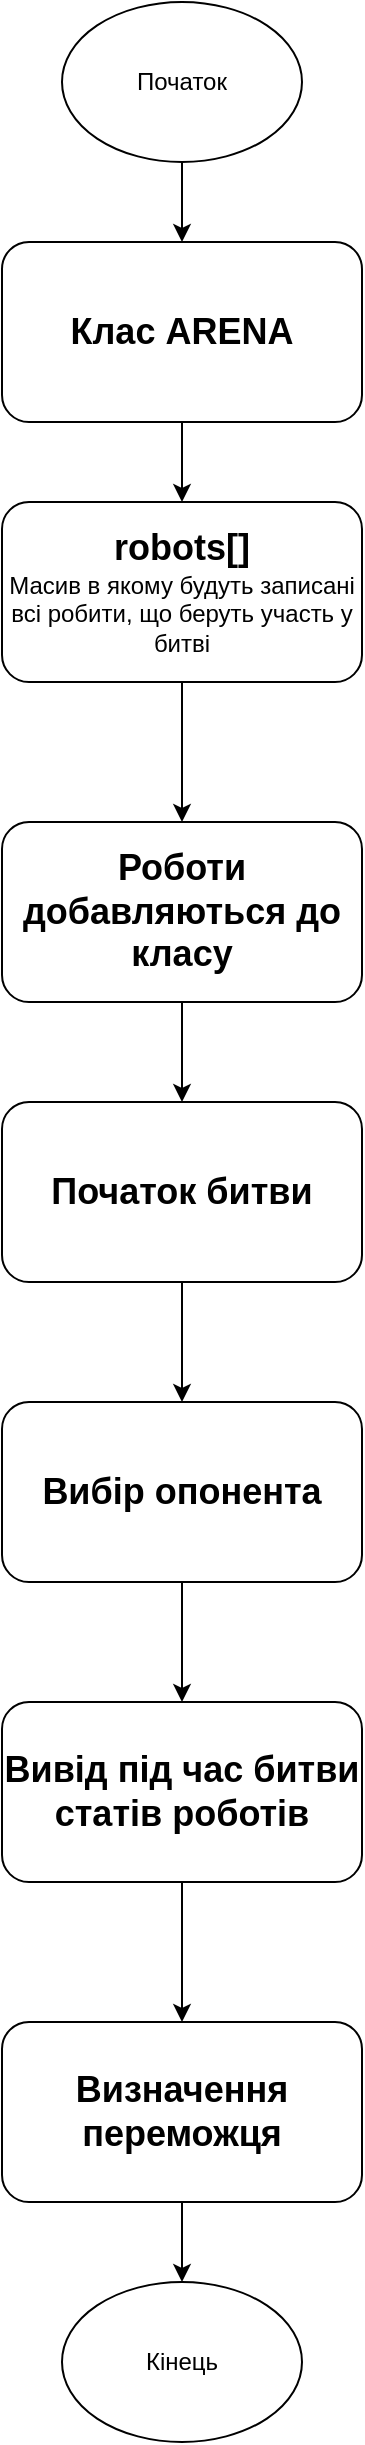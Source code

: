 <mxfile version="22.1.18" type="github">
  <diagram name="Страница — 1" id="YumrHKKEL1VToMLtWHw7">
    <mxGraphModel dx="1393" dy="1958" grid="1" gridSize="10" guides="1" tooltips="1" connect="1" arrows="1" fold="1" page="1" pageScale="1" pageWidth="827" pageHeight="1169" math="0" shadow="0">
      <root>
        <mxCell id="0" />
        <mxCell id="1" parent="0" />
        <mxCell id="52RjmrCREd81JXNjt2tQ-21" style="edgeStyle=orthogonalEdgeStyle;rounded=0;orthogonalLoop=1;jettySize=auto;html=1;exitX=0.5;exitY=1;exitDx=0;exitDy=0;entryX=0.5;entryY=0;entryDx=0;entryDy=0;" edge="1" parent="1" source="52RjmrCREd81JXNjt2tQ-2" target="52RjmrCREd81JXNjt2tQ-20">
          <mxGeometry relative="1" as="geometry" />
        </mxCell>
        <mxCell id="52RjmrCREd81JXNjt2tQ-2" value="Початок" style="ellipse;whiteSpace=wrap;html=1;" vertex="1" parent="1">
          <mxGeometry x="340" y="-70" width="120" height="80" as="geometry" />
        </mxCell>
        <mxCell id="52RjmrCREd81JXNjt2tQ-8" style="edgeStyle=orthogonalEdgeStyle;rounded=0;orthogonalLoop=1;jettySize=auto;html=1;exitX=0.5;exitY=1;exitDx=0;exitDy=0;entryX=0.5;entryY=0;entryDx=0;entryDy=0;" edge="1" parent="1" source="52RjmrCREd81JXNjt2tQ-3" target="52RjmrCREd81JXNjt2tQ-9">
          <mxGeometry relative="1" as="geometry">
            <mxPoint x="400" y="520" as="targetPoint" />
          </mxGeometry>
        </mxCell>
        <mxCell id="52RjmrCREd81JXNjt2tQ-3" value="&lt;b&gt;&lt;font style=&quot;font-size: 18px;&quot;&gt;robots[]&lt;/font&gt;&lt;/b&gt;&lt;br&gt;Масив в якому будуть записані всі робити, що беруть участь у битві" style="rounded=1;whiteSpace=wrap;html=1;" vertex="1" parent="1">
          <mxGeometry x="310" y="180" width="180" height="90" as="geometry" />
        </mxCell>
        <mxCell id="52RjmrCREd81JXNjt2tQ-12" style="edgeStyle=orthogonalEdgeStyle;rounded=0;orthogonalLoop=1;jettySize=auto;html=1;entryX=0.5;entryY=0;entryDx=0;entryDy=0;" edge="1" parent="1" source="52RjmrCREd81JXNjt2tQ-7" target="52RjmrCREd81JXNjt2tQ-11">
          <mxGeometry relative="1" as="geometry" />
        </mxCell>
        <mxCell id="52RjmrCREd81JXNjt2tQ-7" value="&lt;span style=&quot;font-size: 18px;&quot;&gt;&lt;b&gt;Початок битви&lt;/b&gt;&lt;/span&gt;" style="rounded=1;whiteSpace=wrap;html=1;" vertex="1" parent="1">
          <mxGeometry x="310" y="480" width="180" height="90" as="geometry" />
        </mxCell>
        <mxCell id="52RjmrCREd81JXNjt2tQ-10" style="edgeStyle=orthogonalEdgeStyle;rounded=0;orthogonalLoop=1;jettySize=auto;html=1;exitX=0.5;exitY=1;exitDx=0;exitDy=0;entryX=0.5;entryY=0;entryDx=0;entryDy=0;" edge="1" parent="1" source="52RjmrCREd81JXNjt2tQ-9" target="52RjmrCREd81JXNjt2tQ-7">
          <mxGeometry relative="1" as="geometry" />
        </mxCell>
        <mxCell id="52RjmrCREd81JXNjt2tQ-9" value="&lt;span style=&quot;font-size: 18px;&quot;&gt;&lt;b&gt;Роботи добавляються до класу&lt;/b&gt;&lt;/span&gt;" style="rounded=1;whiteSpace=wrap;html=1;" vertex="1" parent="1">
          <mxGeometry x="310" y="340" width="180" height="90" as="geometry" />
        </mxCell>
        <mxCell id="52RjmrCREd81JXNjt2tQ-14" style="edgeStyle=orthogonalEdgeStyle;rounded=0;orthogonalLoop=1;jettySize=auto;html=1;exitX=0.5;exitY=1;exitDx=0;exitDy=0;entryX=0.5;entryY=0;entryDx=0;entryDy=0;" edge="1" parent="1" source="52RjmrCREd81JXNjt2tQ-11" target="52RjmrCREd81JXNjt2tQ-13">
          <mxGeometry relative="1" as="geometry" />
        </mxCell>
        <mxCell id="52RjmrCREd81JXNjt2tQ-11" value="&lt;span style=&quot;font-size: 18px;&quot;&gt;&lt;b&gt;Вибір опонента&lt;/b&gt;&lt;/span&gt;" style="rounded=1;whiteSpace=wrap;html=1;" vertex="1" parent="1">
          <mxGeometry x="310" y="630" width="180" height="90" as="geometry" />
        </mxCell>
        <mxCell id="52RjmrCREd81JXNjt2tQ-16" style="edgeStyle=orthogonalEdgeStyle;rounded=0;orthogonalLoop=1;jettySize=auto;html=1;entryX=0.5;entryY=0;entryDx=0;entryDy=0;" edge="1" parent="1" source="52RjmrCREd81JXNjt2tQ-13" target="52RjmrCREd81JXNjt2tQ-15">
          <mxGeometry relative="1" as="geometry" />
        </mxCell>
        <mxCell id="52RjmrCREd81JXNjt2tQ-13" value="&lt;span style=&quot;font-size: 18px;&quot;&gt;&lt;b&gt;Вивід під час битви статів роботів&lt;/b&gt;&lt;/span&gt;" style="rounded=1;whiteSpace=wrap;html=1;" vertex="1" parent="1">
          <mxGeometry x="310" y="780" width="180" height="90" as="geometry" />
        </mxCell>
        <mxCell id="52RjmrCREd81JXNjt2tQ-19" style="edgeStyle=orthogonalEdgeStyle;rounded=0;orthogonalLoop=1;jettySize=auto;html=1;exitX=0.5;exitY=1;exitDx=0;exitDy=0;" edge="1" parent="1" source="52RjmrCREd81JXNjt2tQ-15" target="52RjmrCREd81JXNjt2tQ-18">
          <mxGeometry relative="1" as="geometry" />
        </mxCell>
        <mxCell id="52RjmrCREd81JXNjt2tQ-15" value="&lt;span style=&quot;font-size: 18px;&quot;&gt;&lt;b&gt;Визначення переможця&lt;/b&gt;&lt;/span&gt;" style="rounded=1;whiteSpace=wrap;html=1;" vertex="1" parent="1">
          <mxGeometry x="310" y="940" width="180" height="90" as="geometry" />
        </mxCell>
        <mxCell id="52RjmrCREd81JXNjt2tQ-18" value="Кінець" style="ellipse;whiteSpace=wrap;html=1;" vertex="1" parent="1">
          <mxGeometry x="340" y="1070" width="120" height="80" as="geometry" />
        </mxCell>
        <mxCell id="52RjmrCREd81JXNjt2tQ-22" style="edgeStyle=orthogonalEdgeStyle;rounded=0;orthogonalLoop=1;jettySize=auto;html=1;exitX=0.5;exitY=1;exitDx=0;exitDy=0;entryX=0.5;entryY=0;entryDx=0;entryDy=0;" edge="1" parent="1" source="52RjmrCREd81JXNjt2tQ-20" target="52RjmrCREd81JXNjt2tQ-3">
          <mxGeometry relative="1" as="geometry" />
        </mxCell>
        <mxCell id="52RjmrCREd81JXNjt2tQ-20" value="&lt;span style=&quot;font-size: 18px;&quot;&gt;&lt;b&gt;Клас ARENA&lt;/b&gt;&lt;/span&gt;" style="rounded=1;whiteSpace=wrap;html=1;" vertex="1" parent="1">
          <mxGeometry x="310" y="50" width="180" height="90" as="geometry" />
        </mxCell>
      </root>
    </mxGraphModel>
  </diagram>
</mxfile>
